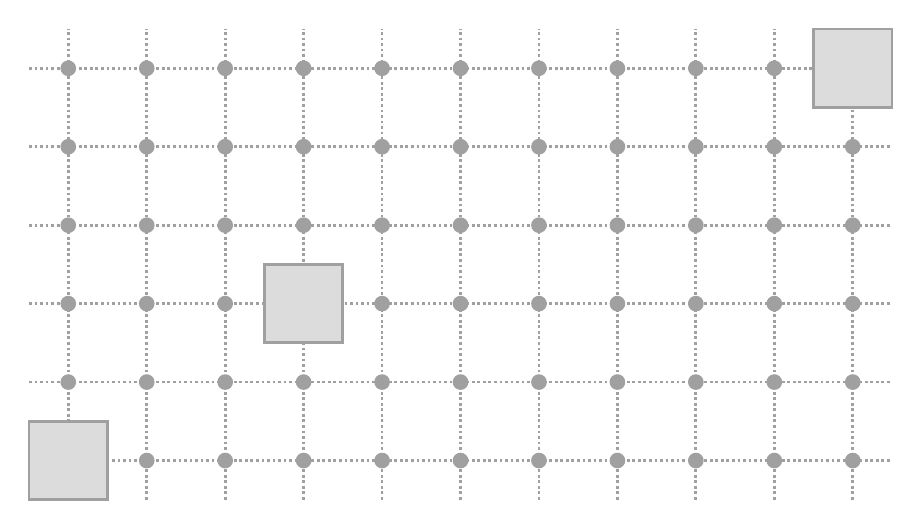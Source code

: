 \begin{tikzpicture}[anchor=south west,text depth=0,x={(1pt,0pt)},y={(0pt,-1pt)}]
\path[fill=none,draw={rgb,255:red,160;green,160;blue,160},line width=0.353mm,dash pattern=on 1pt off 1pt,] (14.17,170.08) -- (14.17,0);
\path[fill=none,draw={rgb,255:red,160;green,160;blue,160},line width=0.353mm,dash pattern=on 1pt off 1pt,] (42.52,170.08) -- (42.52,0);
\path[fill=none,draw={rgb,255:red,160;green,160;blue,160},line width=0.353mm,dash pattern=on 1pt off 1pt,] (70.87,170.08) -- (70.87,0);
\path[fill=none,draw={rgb,255:red,160;green,160;blue,160},line width=0.353mm,dash pattern=on 1pt off 1pt,] (99.21,170.08) -- (99.21,0);
\path[fill=none,draw={rgb,255:red,160;green,160;blue,160},line width=0.353mm,dash pattern=on 1pt off 1pt,] (127.56,170.08) -- (127.56,0);
\path[fill=none,draw={rgb,255:red,160;green,160;blue,160},line width=0.353mm,dash pattern=on 1pt off 1pt,] (155.91,170.08) -- (155.91,0);
\path[fill=none,draw={rgb,255:red,160;green,160;blue,160},line width=0.353mm,dash pattern=on 1pt off 1pt,] (184.25,170.08) -- (184.25,0);
\path[fill=none,draw={rgb,255:red,160;green,160;blue,160},line width=0.353mm,dash pattern=on 1pt off 1pt,] (212.6,170.08) -- (212.6,0);
\path[fill=none,draw={rgb,255:red,160;green,160;blue,160},line width=0.353mm,dash pattern=on 1pt off 1pt,] (240.94,170.08) -- (240.94,0);
\path[fill=none,draw={rgb,255:red,160;green,160;blue,160},line width=0.353mm,dash pattern=on 1pt off 1pt,] (269.29,170.08) -- (269.29,0);
\path[fill=none,draw={rgb,255:red,160;green,160;blue,160},line width=0.353mm,dash pattern=on 1pt off 1pt,] (297.64,170.08) -- (297.64,0);
\path[fill=none,draw={rgb,255:red,160;green,160;blue,160},line width=0.353mm,dash pattern=on 1pt off 1pt,] (0,155.91) -- (311.81,155.91);
\path[fill=none,draw={rgb,255:red,160;green,160;blue,160},line width=0.353mm,dash pattern=on 1pt off 1pt,] (0,127.56) -- (311.81,127.56);
\path[fill=none,draw={rgb,255:red,160;green,160;blue,160},line width=0.353mm,dash pattern=on 1pt off 1pt,] (0,99.21) -- (311.81,99.21);
\path[fill=none,draw={rgb,255:red,160;green,160;blue,160},line width=0.353mm,dash pattern=on 1pt off 1pt,] (0,70.87) -- (311.81,70.87);
\path[fill=none,draw={rgb,255:red,160;green,160;blue,160},line width=0.353mm,dash pattern=on 1pt off 1pt,] (0,42.52) -- (311.81,42.52);
\path[fill=none,draw={rgb,255:red,160;green,160;blue,160},line width=0.353mm,dash pattern=on 1pt off 1pt,] (0,14.17) -- (311.81,14.17);
\path[fill={rgb,255:red,160;green,160;blue,160},draw=none,line width=0mm,dash pattern=on 1pt off 1pt,] (14.17,155.91) circle (2.83);
\path[fill={rgb,255:red,160;green,160;blue,160},draw=none,line width=0mm,dash pattern=on 1pt off 1pt,] (14.17,127.56) circle (2.83);
\path[fill={rgb,255:red,160;green,160;blue,160},draw=none,line width=0mm,dash pattern=on 1pt off 1pt,] (14.17,99.21) circle (2.83);
\path[fill={rgb,255:red,160;green,160;blue,160},draw=none,line width=0mm,dash pattern=on 1pt off 1pt,] (14.17,70.87) circle (2.83);
\path[fill={rgb,255:red,160;green,160;blue,160},draw=none,line width=0mm,dash pattern=on 1pt off 1pt,] (14.17,42.52) circle (2.83);
\path[fill={rgb,255:red,160;green,160;blue,160},draw=none,line width=0mm,dash pattern=on 1pt off 1pt,] (14.17,14.17) circle (2.83);
\path[fill={rgb,255:red,160;green,160;blue,160},draw=none,line width=0mm,dash pattern=on 1pt off 1pt,] (42.52,155.91) circle (2.83);
\path[fill={rgb,255:red,160;green,160;blue,160},draw=none,line width=0mm,dash pattern=on 1pt off 1pt,] (42.52,127.56) circle (2.83);
\path[fill={rgb,255:red,160;green,160;blue,160},draw=none,line width=0mm,dash pattern=on 1pt off 1pt,] (42.52,99.21) circle (2.83);
\path[fill={rgb,255:red,160;green,160;blue,160},draw=none,line width=0mm,dash pattern=on 1pt off 1pt,] (42.52,70.87) circle (2.83);
\path[fill={rgb,255:red,160;green,160;blue,160},draw=none,line width=0mm,dash pattern=on 1pt off 1pt,] (42.52,42.52) circle (2.83);
\path[fill={rgb,255:red,160;green,160;blue,160},draw=none,line width=0mm,dash pattern=on 1pt off 1pt,] (42.52,14.17) circle (2.83);
\path[fill={rgb,255:red,160;green,160;blue,160},draw=none,line width=0mm,dash pattern=on 1pt off 1pt,] (70.87,155.91) circle (2.83);
\path[fill={rgb,255:red,160;green,160;blue,160},draw=none,line width=0mm,dash pattern=on 1pt off 1pt,] (70.87,127.56) circle (2.83);
\path[fill={rgb,255:red,160;green,160;blue,160},draw=none,line width=0mm,dash pattern=on 1pt off 1pt,] (70.87,99.21) circle (2.83);
\path[fill={rgb,255:red,160;green,160;blue,160},draw=none,line width=0mm,dash pattern=on 1pt off 1pt,] (70.87,70.87) circle (2.83);
\path[fill={rgb,255:red,160;green,160;blue,160},draw=none,line width=0mm,dash pattern=on 1pt off 1pt,] (70.87,42.52) circle (2.83);
\path[fill={rgb,255:red,160;green,160;blue,160},draw=none,line width=0mm,dash pattern=on 1pt off 1pt,] (70.87,14.17) circle (2.83);
\path[fill={rgb,255:red,160;green,160;blue,160},draw=none,line width=0mm,dash pattern=on 1pt off 1pt,] (99.21,155.91) circle (2.83);
\path[fill={rgb,255:red,160;green,160;blue,160},draw=none,line width=0mm,dash pattern=on 1pt off 1pt,] (99.21,127.56) circle (2.83);
\path[fill={rgb,255:red,160;green,160;blue,160},draw=none,line width=0mm,dash pattern=on 1pt off 1pt,] (99.21,99.21) circle (2.83);
\path[fill={rgb,255:red,160;green,160;blue,160},draw=none,line width=0mm,dash pattern=on 1pt off 1pt,] (99.21,70.87) circle (2.83);
\path[fill={rgb,255:red,160;green,160;blue,160},draw=none,line width=0mm,dash pattern=on 1pt off 1pt,] (99.21,42.52) circle (2.83);
\path[fill={rgb,255:red,160;green,160;blue,160},draw=none,line width=0mm,dash pattern=on 1pt off 1pt,] (99.21,14.17) circle (2.83);
\path[fill={rgb,255:red,160;green,160;blue,160},draw=none,line width=0mm,dash pattern=on 1pt off 1pt,] (127.56,155.91) circle (2.83);
\path[fill={rgb,255:red,160;green,160;blue,160},draw=none,line width=0mm,dash pattern=on 1pt off 1pt,] (127.56,127.56) circle (2.83);
\path[fill={rgb,255:red,160;green,160;blue,160},draw=none,line width=0mm,dash pattern=on 1pt off 1pt,] (127.56,99.21) circle (2.83);
\path[fill={rgb,255:red,160;green,160;blue,160},draw=none,line width=0mm,dash pattern=on 1pt off 1pt,] (127.56,70.87) circle (2.83);
\path[fill={rgb,255:red,160;green,160;blue,160},draw=none,line width=0mm,dash pattern=on 1pt off 1pt,] (127.56,42.52) circle (2.83);
\path[fill={rgb,255:red,160;green,160;blue,160},draw=none,line width=0mm,dash pattern=on 1pt off 1pt,] (127.56,14.17) circle (2.83);
\path[fill={rgb,255:red,160;green,160;blue,160},draw=none,line width=0mm,dash pattern=on 1pt off 1pt,] (155.91,155.91) circle (2.83);
\path[fill={rgb,255:red,160;green,160;blue,160},draw=none,line width=0mm,dash pattern=on 1pt off 1pt,] (155.91,127.56) circle (2.83);
\path[fill={rgb,255:red,160;green,160;blue,160},draw=none,line width=0mm,dash pattern=on 1pt off 1pt,] (155.91,99.21) circle (2.83);
\path[fill={rgb,255:red,160;green,160;blue,160},draw=none,line width=0mm,dash pattern=on 1pt off 1pt,] (155.91,70.87) circle (2.83);
\path[fill={rgb,255:red,160;green,160;blue,160},draw=none,line width=0mm,dash pattern=on 1pt off 1pt,] (155.91,42.52) circle (2.83);
\path[fill={rgb,255:red,160;green,160;blue,160},draw=none,line width=0mm,dash pattern=on 1pt off 1pt,] (155.91,14.17) circle (2.83);
\path[fill={rgb,255:red,160;green,160;blue,160},draw=none,line width=0mm,dash pattern=on 1pt off 1pt,] (184.25,155.91) circle (2.83);
\path[fill={rgb,255:red,160;green,160;blue,160},draw=none,line width=0mm,dash pattern=on 1pt off 1pt,] (184.25,127.56) circle (2.83);
\path[fill={rgb,255:red,160;green,160;blue,160},draw=none,line width=0mm,dash pattern=on 1pt off 1pt,] (184.25,99.21) circle (2.83);
\path[fill={rgb,255:red,160;green,160;blue,160},draw=none,line width=0mm,dash pattern=on 1pt off 1pt,] (184.25,70.87) circle (2.83);
\path[fill={rgb,255:red,160;green,160;blue,160},draw=none,line width=0mm,dash pattern=on 1pt off 1pt,] (184.25,42.52) circle (2.83);
\path[fill={rgb,255:red,160;green,160;blue,160},draw=none,line width=0mm,dash pattern=on 1pt off 1pt,] (184.25,14.17) circle (2.83);
\path[fill={rgb,255:red,160;green,160;blue,160},draw=none,line width=0mm,dash pattern=on 1pt off 1pt,] (212.6,155.91) circle (2.83);
\path[fill={rgb,255:red,160;green,160;blue,160},draw=none,line width=0mm,dash pattern=on 1pt off 1pt,] (212.6,127.56) circle (2.83);
\path[fill={rgb,255:red,160;green,160;blue,160},draw=none,line width=0mm,dash pattern=on 1pt off 1pt,] (212.6,99.21) circle (2.83);
\path[fill={rgb,255:red,160;green,160;blue,160},draw=none,line width=0mm,dash pattern=on 1pt off 1pt,] (212.6,70.87) circle (2.83);
\path[fill={rgb,255:red,160;green,160;blue,160},draw=none,line width=0mm,dash pattern=on 1pt off 1pt,] (212.6,42.52) circle (2.83);
\path[fill={rgb,255:red,160;green,160;blue,160},draw=none,line width=0mm,dash pattern=on 1pt off 1pt,] (212.6,14.17) circle (2.83);
\path[fill={rgb,255:red,160;green,160;blue,160},draw=none,line width=0mm,dash pattern=on 1pt off 1pt,] (240.94,155.91) circle (2.83);
\path[fill={rgb,255:red,160;green,160;blue,160},draw=none,line width=0mm,dash pattern=on 1pt off 1pt,] (240.94,127.56) circle (2.83);
\path[fill={rgb,255:red,160;green,160;blue,160},draw=none,line width=0mm,dash pattern=on 1pt off 1pt,] (240.94,99.21) circle (2.83);
\path[fill={rgb,255:red,160;green,160;blue,160},draw=none,line width=0mm,dash pattern=on 1pt off 1pt,] (240.94,70.87) circle (2.83);
\path[fill={rgb,255:red,160;green,160;blue,160},draw=none,line width=0mm,dash pattern=on 1pt off 1pt,] (240.94,42.52) circle (2.83);
\path[fill={rgb,255:red,160;green,160;blue,160},draw=none,line width=0mm,dash pattern=on 1pt off 1pt,] (240.94,14.17) circle (2.83);
\path[fill={rgb,255:red,160;green,160;blue,160},draw=none,line width=0mm,dash pattern=on 1pt off 1pt,] (269.29,155.91) circle (2.83);
\path[fill={rgb,255:red,160;green,160;blue,160},draw=none,line width=0mm,dash pattern=on 1pt off 1pt,] (269.29,127.56) circle (2.83);
\path[fill={rgb,255:red,160;green,160;blue,160},draw=none,line width=0mm,dash pattern=on 1pt off 1pt,] (269.29,99.21) circle (2.83);
\path[fill={rgb,255:red,160;green,160;blue,160},draw=none,line width=0mm,dash pattern=on 1pt off 1pt,] (269.29,70.87) circle (2.83);
\path[fill={rgb,255:red,160;green,160;blue,160},draw=none,line width=0mm,dash pattern=on 1pt off 1pt,] (269.29,42.52) circle (2.83);
\path[fill={rgb,255:red,160;green,160;blue,160},draw=none,line width=0mm,dash pattern=on 1pt off 1pt,] (269.29,14.17) circle (2.83);
\path[fill={rgb,255:red,160;green,160;blue,160},draw=none,line width=0mm,dash pattern=on 1pt off 1pt,] (297.64,155.91) circle (2.83);
\path[fill={rgb,255:red,160;green,160;blue,160},draw=none,line width=0mm,dash pattern=on 1pt off 1pt,] (297.64,127.56) circle (2.83);
\path[fill={rgb,255:red,160;green,160;blue,160},draw=none,line width=0mm,dash pattern=on 1pt off 1pt,] (297.64,99.21) circle (2.83);
\path[fill={rgb,255:red,160;green,160;blue,160},draw=none,line width=0mm,dash pattern=on 1pt off 1pt,] (297.64,70.87) circle (2.83);
\path[fill={rgb,255:red,160;green,160;blue,160},draw=none,line width=0mm,dash pattern=on 1pt off 1pt,] (297.64,42.52) circle (2.83);
\path[fill={rgb,255:red,160;green,160;blue,160},draw=none,line width=0mm,dash pattern=on 1pt off 1pt,] (297.64,14.17) circle (2.83);
\path[fill={rgb,255:red,220;green,220;blue,220},draw={rgb,255:red,160;green,160;blue,160},line width=0.353mm,] (0,141.73) -- (28.35,141.73) -- (28.35,170.08) -- (0,170.08) -- cycle;
\path[fill={rgb,255:red,220;green,220;blue,220},draw={rgb,255:red,160;green,160;blue,160},line width=0.353mm,] (283.46,0) -- (311.81,0) -- (311.81,28.35) -- (283.46,28.35) -- cycle;
\path[fill={rgb,255:red,220;green,220;blue,220},draw={rgb,255:red,160;green,160;blue,160},line width=0.353mm,] (85.04,85.04) -- (113.39,85.04) -- (113.39,113.39) -- (85.04,113.39) -- cycle;
\end{tikzpicture}
